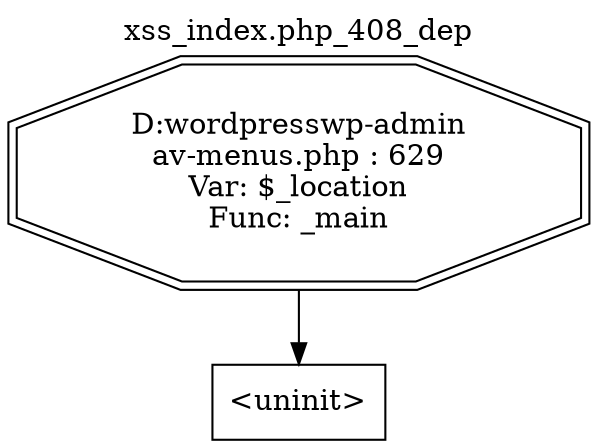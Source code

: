 digraph cfg {
  label="xss_index.php_408_dep";
  labelloc=t;
  n1 [shape=doubleoctagon, label="D:\wordpress\wp-admin\nav-menus.php : 629\nVar: $_location\nFunc: _main\n"];
  n2 [shape=box, label="<uninit>"];
  n1 -> n2;
}
